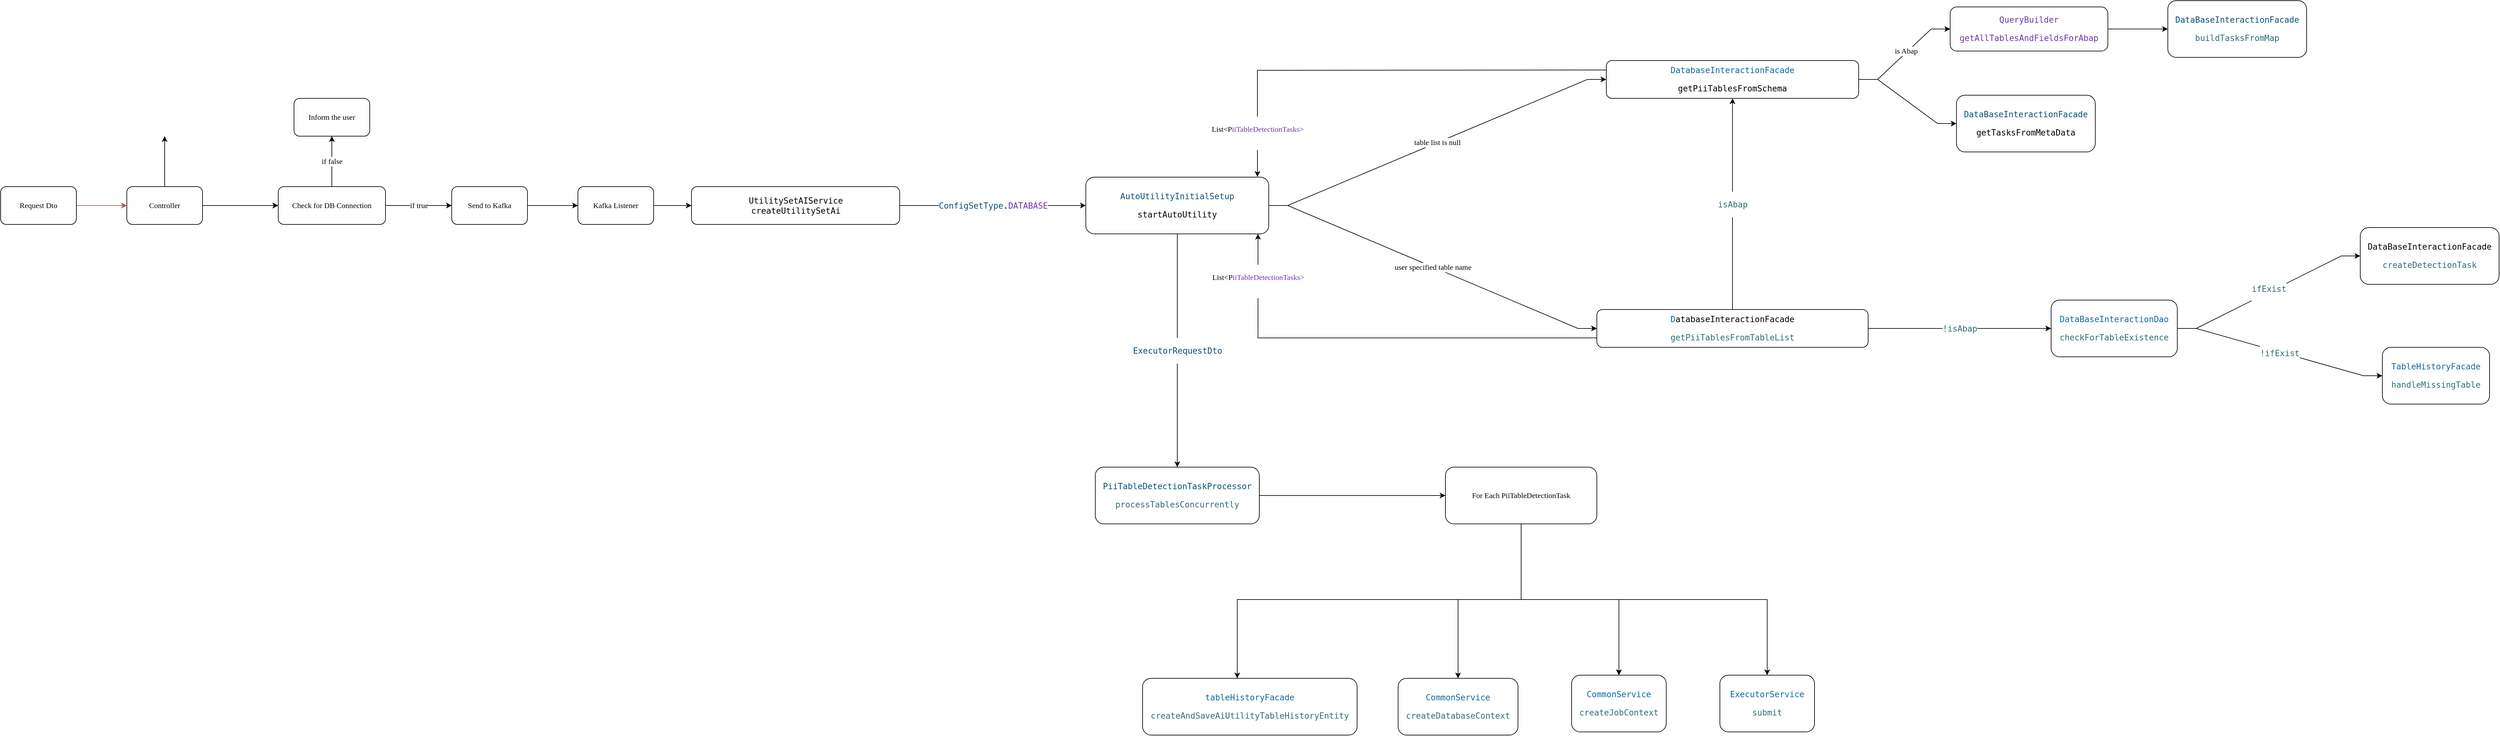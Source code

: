 <mxfile version="27.1.4">
  <diagram name="Page-1" id="GJhOprODO8Aw0IhJP1b8">
    <mxGraphModel dx="1426" dy="743" grid="1" gridSize="10" guides="1" tooltips="1" connect="1" arrows="1" fold="1" page="1" pageScale="1" pageWidth="6000" pageHeight="4500" math="0" shadow="0">
      <root>
        <mxCell id="0" />
        <mxCell id="1" parent="0" />
        <mxCell id="amK7Ajxims58cx469wdc-3" value="" style="edgeStyle=orthogonalEdgeStyle;rounded=1;orthogonalLoop=1;jettySize=auto;html=1;fillColor=#f8cecc;strokeColor=#b85450;curved=0;flowAnimation=0;shadow=0;fontColor=#000000;" parent="1" source="amK7Ajxims58cx469wdc-1" target="amK7Ajxims58cx469wdc-2" edge="1">
          <mxGeometry relative="1" as="geometry" />
        </mxCell>
        <mxCell id="amK7Ajxims58cx469wdc-1" value="Request Dto" style="rounded=1;whiteSpace=wrap;html=1;fontFamily=Lucida Console;fontColor=#000000;" parent="1" vertex="1">
          <mxGeometry x="10" y="695" width="120" height="60" as="geometry" />
        </mxCell>
        <mxCell id="amK7Ajxims58cx469wdc-6" value="" style="edgeStyle=orthogonalEdgeStyle;rounded=0;orthogonalLoop=1;jettySize=auto;html=1;fontColor=#000000;" parent="1" source="amK7Ajxims58cx469wdc-2" target="amK7Ajxims58cx469wdc-5" edge="1">
          <mxGeometry relative="1" as="geometry" />
        </mxCell>
        <mxCell id="amK7Ajxims58cx469wdc-7" value="" style="edgeStyle=orthogonalEdgeStyle;rounded=0;orthogonalLoop=1;jettySize=auto;html=1;fontColor=#000000;" parent="1" source="amK7Ajxims58cx469wdc-2" target="amK7Ajxims58cx469wdc-5" edge="1">
          <mxGeometry relative="1" as="geometry" />
        </mxCell>
        <mxCell id="amK7Ajxims58cx469wdc-9" value="" style="edgeStyle=orthogonalEdgeStyle;rounded=0;orthogonalLoop=1;jettySize=auto;html=1;fontColor=#000000;" parent="1" source="amK7Ajxims58cx469wdc-2" edge="1">
          <mxGeometry relative="1" as="geometry">
            <mxPoint x="270" y="615" as="targetPoint" />
          </mxGeometry>
        </mxCell>
        <mxCell id="amK7Ajxims58cx469wdc-2" value="Controller" style="whiteSpace=wrap;html=1;fontFamily=Lucida Console;rounded=1;fontColor=#000000;" parent="1" vertex="1">
          <mxGeometry x="210" y="695" width="120" height="60" as="geometry" />
        </mxCell>
        <mxCell id="amK7Ajxims58cx469wdc-11" value="&lt;font style=&quot;font-size: 12px;&quot; face=&quot;Lucida Console&quot;&gt;if true&lt;/font&gt;" style="edgeStyle=orthogonalEdgeStyle;rounded=0;orthogonalLoop=1;jettySize=auto;html=1;fontColor=#000000;" parent="1" source="amK7Ajxims58cx469wdc-5" target="amK7Ajxims58cx469wdc-10" edge="1">
          <mxGeometry relative="1" as="geometry" />
        </mxCell>
        <mxCell id="amK7Ajxims58cx469wdc-13" value="&lt;font face=&quot;Lucida Console&quot; style=&quot;font-size: 12px;&quot;&gt;if false&lt;/font&gt;" style="edgeStyle=orthogonalEdgeStyle;rounded=0;orthogonalLoop=1;jettySize=auto;html=1;fontColor=#000000;" parent="1" source="amK7Ajxims58cx469wdc-5" target="amK7Ajxims58cx469wdc-12" edge="1">
          <mxGeometry relative="1" as="geometry" />
        </mxCell>
        <mxCell id="amK7Ajxims58cx469wdc-5" value="Check for DB Connection" style="whiteSpace=wrap;html=1;fontFamily=Lucida Console;rounded=1;fontColor=#000000;" parent="1" vertex="1">
          <mxGeometry x="450" y="695" width="170" height="60" as="geometry" />
        </mxCell>
        <mxCell id="amK7Ajxims58cx469wdc-15" value="" style="edgeStyle=orthogonalEdgeStyle;rounded=0;orthogonalLoop=1;jettySize=auto;html=1;fontColor=#000000;" parent="1" source="amK7Ajxims58cx469wdc-10" target="amK7Ajxims58cx469wdc-14" edge="1">
          <mxGeometry relative="1" as="geometry" />
        </mxCell>
        <mxCell id="amK7Ajxims58cx469wdc-10" value="Send to Kafka" style="whiteSpace=wrap;html=1;fontFamily=Lucida Console;rounded=1;fontColor=#000000;" parent="1" vertex="1">
          <mxGeometry x="725" y="695" width="120" height="60" as="geometry" />
        </mxCell>
        <mxCell id="amK7Ajxims58cx469wdc-12" value="Inform the user" style="whiteSpace=wrap;html=1;fontFamily=Lucida Console;rounded=1;fontColor=#000000;" parent="1" vertex="1">
          <mxGeometry x="475" y="555" width="120" height="60" as="geometry" />
        </mxCell>
        <mxCell id="amK7Ajxims58cx469wdc-17" value="" style="edgeStyle=orthogonalEdgeStyle;rounded=0;orthogonalLoop=1;jettySize=auto;html=1;fontColor=#000000;" parent="1" source="amK7Ajxims58cx469wdc-14" target="amK7Ajxims58cx469wdc-16" edge="1">
          <mxGeometry relative="1" as="geometry" />
        </mxCell>
        <mxCell id="amK7Ajxims58cx469wdc-14" value="Kafka Listener" style="whiteSpace=wrap;html=1;fontFamily=Lucida Console;rounded=1;fontColor=#000000;" parent="1" vertex="1">
          <mxGeometry x="925" y="695" width="120" height="60" as="geometry" />
        </mxCell>
        <mxCell id="amK7Ajxims58cx469wdc-19" value="&lt;div style=&quot;background-color: rgb(255, 255, 255); color: rgb(0, 0, 0);&quot;&gt;&lt;pre style=&quot;font-family:&#39;Monaco&#39;,monospace;font-size:9.8pt;&quot;&gt;&lt;span style=&quot;color: rgb(11, 79, 121);&quot;&gt;ConfigSetType&lt;/span&gt;.&lt;span style=&quot;color: rgb(108, 54, 169);&quot;&gt;DATABASE&lt;/span&gt;&lt;/pre&gt;&lt;/div&gt;" style="edgeStyle=orthogonalEdgeStyle;rounded=0;orthogonalLoop=1;jettySize=auto;html=1;" parent="1" source="amK7Ajxims58cx469wdc-16" target="amK7Ajxims58cx469wdc-18" edge="1">
          <mxGeometry relative="1" as="geometry" />
        </mxCell>
        <mxCell id="amK7Ajxims58cx469wdc-16" value="&lt;div style=&quot;background-color: rgb(255, 255, 255);&quot;&gt;&lt;pre style=&quot;font-family:&#39;Monaco&#39;,monospace;font-size:9.8pt;&quot;&gt;&lt;span style=&quot;&quot;&gt;UtilitySetAIService&lt;br/&gt;&lt;/span&gt;createUtilitySetAi&lt;/pre&gt;&lt;/div&gt;" style="fontFamily=Lucida Console;rounded=1;html=1;spacing=4;fontColor=#000000;" parent="1" vertex="1">
          <mxGeometry x="1105" y="695" width="330" height="60" as="geometry" />
        </mxCell>
        <mxCell id="amK7Ajxims58cx469wdc-21" value="table list is null" style="edgeStyle=entityRelationEdgeStyle;rounded=0;orthogonalLoop=1;jettySize=auto;html=1;fontFamily=Lucida Console;fontSize=12;" parent="1" source="amK7Ajxims58cx469wdc-18" target="amK7Ajxims58cx469wdc-20" edge="1">
          <mxGeometry relative="1" as="geometry" />
        </mxCell>
        <mxCell id="amK7Ajxims58cx469wdc-25" value="user specified table name" style="edgeStyle=entityRelationEdgeStyle;rounded=0;orthogonalLoop=1;jettySize=auto;html=1;fontFamily=Lucida Console;fontSize=12;" parent="1" source="amK7Ajxims58cx469wdc-18" target="amK7Ajxims58cx469wdc-24" edge="1">
          <mxGeometry relative="1" as="geometry" />
        </mxCell>
        <mxCell id="amK7Ajxims58cx469wdc-51" value="&lt;div style=&quot;background-color:#ffffff;color:#000000&quot;&gt;&lt;pre style=&quot;font-family:&#39;Monaco&#39;,monospace;font-size:9.8pt;&quot;&gt;&lt;span style=&quot;color:#0b4f79;&quot;&gt;ExecutorRequestDto&lt;/span&gt;&lt;/pre&gt;&lt;/div&gt;" style="edgeStyle=orthogonalEdgeStyle;rounded=0;orthogonalLoop=1;jettySize=auto;html=1;" parent="1" source="amK7Ajxims58cx469wdc-18" target="amK7Ajxims58cx469wdc-50" edge="1">
          <mxGeometry relative="1" as="geometry" />
        </mxCell>
        <mxCell id="amK7Ajxims58cx469wdc-18" value="&lt;div style=&quot;background-color: rgb(255, 255, 255);&quot;&gt;&lt;pre style=&quot;font-family:&#39;Monaco&#39;,monospace;font-size:9.8pt;&quot;&gt;&lt;span style=&quot;color: rgb(11, 79, 121);&quot;&gt;AutoUtilityInitialSetup&lt;/span&gt;&lt;/pre&gt;&lt;pre style=&quot;font-family:&#39;Monaco&#39;,monospace;font-size:9.8pt;&quot;&gt;startAutoUtility&lt;/pre&gt;&lt;/div&gt;" style="whiteSpace=wrap;html=1;fontFamily=Lucida Console;fontColor=#000000;rounded=1;spacing=4;" parent="1" vertex="1">
          <mxGeometry x="1730" y="680" width="290" height="90" as="geometry" />
        </mxCell>
        <mxCell id="amK7Ajxims58cx469wdc-27" value="" style="edgeStyle=entityRelationEdgeStyle;rounded=0;orthogonalLoop=1;jettySize=auto;html=1;" parent="1" source="amK7Ajxims58cx469wdc-20" target="amK7Ajxims58cx469wdc-26" edge="1">
          <mxGeometry relative="1" as="geometry" />
        </mxCell>
        <mxCell id="amK7Ajxims58cx469wdc-28" value="is Abap" style="edgeLabel;html=1;align=center;verticalAlign=middle;resizable=0;points=[];fontSize=12;fontFamily=Lucida Console;" parent="amK7Ajxims58cx469wdc-27" vertex="1" connectable="0">
          <mxGeometry x="-0.529" y="-2" relative="1" as="geometry">
            <mxPoint x="35" y="-39" as="offset" />
          </mxGeometry>
        </mxCell>
        <mxCell id="amK7Ajxims58cx469wdc-31" value="" style="edgeStyle=entityRelationEdgeStyle;rounded=0;orthogonalLoop=1;jettySize=auto;html=1;" parent="1" source="amK7Ajxims58cx469wdc-20" target="amK7Ajxims58cx469wdc-30" edge="1">
          <mxGeometry relative="1" as="geometry" />
        </mxCell>
        <mxCell id="amK7Ajxims58cx469wdc-20" value="&lt;div style=&quot;background-color: rgb(255, 255, 255);&quot;&gt;&lt;pre style=&quot;font-family:&#39;Monaco&#39;,monospace;font-size:9.8pt;&quot;&gt;&lt;span style=&quot;color: rgb(15, 104, 160);&quot;&gt;DatabaseInteractionFacade&lt;/span&gt;&lt;/pre&gt;&lt;pre style=&quot;font-family:&#39;Monaco&#39;,monospace;font-size:9.8pt;&quot;&gt;getPiiTablesFromSchema&lt;/pre&gt;&lt;/div&gt;" style="whiteSpace=wrap;html=1;fontFamily=Lucida Console;fontColor=#000000;rounded=1;spacing=4;align=center;horizontal=1;verticalAlign=middle;" parent="1" vertex="1">
          <mxGeometry x="2555" y="495" width="400" height="60" as="geometry" />
        </mxCell>
        <mxCell id="amK7Ajxims58cx469wdc-36" value="&lt;div style=&quot;background-color: rgb(255, 255, 255); color: rgb(0, 0, 0);&quot;&gt;&lt;pre style=&quot;font-family:&#39;Monaco&#39;,monospace;font-size:9.8pt;&quot;&gt;&lt;span style=&quot;color: rgb(50, 109, 116);&quot;&gt;isAbap&lt;/span&gt;&lt;/pre&gt;&lt;/div&gt;" style="edgeStyle=orthogonalEdgeStyle;rounded=0;orthogonalLoop=1;jettySize=auto;html=1;" parent="1" source="amK7Ajxims58cx469wdc-24" target="amK7Ajxims58cx469wdc-20" edge="1">
          <mxGeometry relative="1" as="geometry" />
        </mxCell>
        <mxCell id="amK7Ajxims58cx469wdc-38" value="&lt;br&gt;&lt;pre style=&quot;forced-color-adjust: none; color: rgb(0, 0, 0); font-style: normal; font-variant-ligatures: normal; font-variant-caps: normal; font-weight: 400; letter-spacing: normal; orphans: 2; text-align: center; text-indent: 0px; text-transform: none; widows: 2; word-spacing: 0px; -webkit-text-stroke-width: 0px; text-decoration-thickness: initial; text-decoration-style: initial; text-decoration-color: initial; font-family: Monaco, monospace; font-size: 9.8pt;&quot;&gt;&lt;span style=&quot;forced-color-adjust: none; color: rgb(50, 109, 116);&quot;&gt;!isAbap&lt;/span&gt;&lt;/pre&gt;&lt;div&gt;&lt;br/&gt;&lt;/div&gt;" style="edgeStyle=orthogonalEdgeStyle;rounded=0;orthogonalLoop=1;jettySize=auto;html=1;" parent="1" source="amK7Ajxims58cx469wdc-24" target="amK7Ajxims58cx469wdc-37" edge="1">
          <mxGeometry relative="1" as="geometry" />
        </mxCell>
        <mxCell id="amK7Ajxims58cx469wdc-24" value="&lt;div style=&quot;background-color: rgb(255, 255, 255);&quot;&gt;&lt;pre style=&quot;font-family:&#39;Monaco&#39;,monospace;font-size:9.8pt;&quot;&gt;&lt;span style=&quot;color: rgb(15, 104, 160);&quot;&gt;D&lt;/span&gt;atabaseInteractionFacade&lt;/pre&gt;&lt;pre style=&quot;font-family:&#39;Monaco&#39;,monospace;font-size:9.8pt;&quot;&gt;&lt;span style=&quot;color: rgb(50, 109, 116);&quot;&gt;getPiiTablesFromTableList&lt;/span&gt;&lt;/pre&gt;&lt;/div&gt;" style="whiteSpace=wrap;html=1;fontFamily=Lucida Console;fontColor=#000000;rounded=1;spacing=4;" parent="1" vertex="1">
          <mxGeometry x="2540" y="890" width="430" height="60" as="geometry" />
        </mxCell>
        <mxCell id="amK7Ajxims58cx469wdc-33" value="" style="edgeStyle=orthogonalEdgeStyle;rounded=0;orthogonalLoop=1;jettySize=auto;html=1;" parent="1" source="amK7Ajxims58cx469wdc-26" target="amK7Ajxims58cx469wdc-32" edge="1">
          <mxGeometry relative="1" as="geometry" />
        </mxCell>
        <mxCell id="amK7Ajxims58cx469wdc-26" value="&lt;div style=&quot;background-color: rgb(255, 255, 255);&quot;&gt;&lt;pre style=&quot;font-family:&#39;Monaco&#39;,monospace;font-size:9.8pt;&quot;&gt;&lt;span style=&quot;color: rgb(108, 54, 169);&quot;&gt;QueryBuilder&lt;/span&gt;&lt;/pre&gt;&lt;pre style=&quot;font-family:&#39;Monaco&#39;,monospace;font-size:9.8pt;&quot;&gt;&lt;span style=&quot;color: rgb(108, 54, 169);&quot;&gt;getAllTablesAndFieldsForAbap&lt;/span&gt;&lt;/pre&gt;&lt;/div&gt;" style="whiteSpace=wrap;html=1;fontFamily=Lucida Console;fontColor=#000000;rounded=1;spacing=4;" parent="1" vertex="1">
          <mxGeometry x="3100" y="410" width="250" height="70" as="geometry" />
        </mxCell>
        <mxCell id="amK7Ajxims58cx469wdc-30" value="&lt;div style=&quot;background-color: rgb(255, 255, 255);&quot;&gt;&lt;pre style=&quot;font-family:&#39;Monaco&#39;,monospace;font-size:9.8pt;&quot;&gt;&lt;span style=&quot;color: rgb(15, 104, 160);&quot;&gt;&lt;div style=&quot;color: rgb(0, 0, 0);&quot;&gt;&lt;pre style=&quot;font-family:&#39;Monaco&#39;,monospace;font-size:9.8pt;&quot;&gt;&lt;span style=&quot;color: rgb(11, 79, 121);&quot;&gt;DataBaseInteractionFacade&lt;/span&gt;&lt;/pre&gt;&lt;pre style=&quot;font-family:&#39;Monaco&#39;,monospace;font-size:9.8pt;&quot;&gt;getTasksFromMetaData&lt;/pre&gt;&lt;/div&gt;&lt;/span&gt;&lt;/pre&gt;&lt;/div&gt;" style="whiteSpace=wrap;html=1;fontFamily=Lucida Console;fontColor=#000000;rounded=1;spacing=4;horizontal=1;" parent="1" vertex="1">
          <mxGeometry x="3110" y="550" width="220" height="90" as="geometry" />
        </mxCell>
        <mxCell id="amK7Ajxims58cx469wdc-32" value="&lt;div style=&quot;background-color: rgb(255, 255, 255); color: rgb(0, 0, 0);&quot;&gt;&lt;pre style=&quot;font-family:&#39;Monaco&#39;,monospace;font-size:9.8pt;&quot;&gt;&lt;span style=&quot;color: rgb(50, 109, 116);&quot;&gt;&lt;pre style=&quot;color: rgb(0, 0, 0); font-size: 9.8pt; font-family: Monaco, monospace;&quot;&gt;&lt;span style=&quot;color: rgb(11, 79, 121);&quot;&gt;DataBaseInteractionFacade&lt;/span&gt;&lt;/pre&gt;&lt;/span&gt;&lt;/pre&gt;&lt;pre style=&quot;font-family:&#39;Monaco&#39;,monospace;font-size:9.8pt;&quot;&gt;&lt;span style=&quot;color: rgb(50, 109, 116);&quot;&gt;buildTasksFromMap&lt;/span&gt;&lt;/pre&gt;&lt;/div&gt;" style="whiteSpace=wrap;html=1;fontFamily=Lucida Console;fontColor=#000000;rounded=1;spacing=4;" parent="1" vertex="1">
          <mxGeometry x="3445" y="400" width="220" height="90" as="geometry" />
        </mxCell>
        <mxCell id="amK7Ajxims58cx469wdc-42" value="&lt;br&gt;&lt;pre style=&quot;forced-color-adjust: none; color: rgb(0, 0, 0); font-style: normal; font-variant-ligatures: normal; font-variant-caps: normal; font-weight: 400; letter-spacing: normal; orphans: 2; text-align: center; text-indent: 0px; text-transform: none; widows: 2; word-spacing: 0px; -webkit-text-stroke-width: 0px; text-decoration-thickness: initial; text-decoration-style: initial; text-decoration-color: initial; font-family: Monaco, monospace; font-size: 9.8pt;&quot;&gt;&lt;span style=&quot;forced-color-adjust: none; color: rgb(50, 109, 116);&quot;&gt;&lt;br class=&quot;Apple-interchange-newline&quot;&gt;ifExist&lt;/span&gt;&lt;/pre&gt;&lt;div style=&quot;forced-color-adjust: none;&quot;&gt;&lt;br style=&quot;forced-color-adjust: none; color: rgb(0, 0, 0); font-family: Helvetica; font-size: 11px; font-style: normal; font-variant-ligatures: normal; font-variant-caps: normal; font-weight: 400; letter-spacing: normal; orphans: 2; text-align: center; text-indent: 0px; text-transform: none; widows: 2; word-spacing: 0px; -webkit-text-stroke-width: 0px; white-space: nowrap; background-color: rgb(255, 255, 255); text-decoration-thickness: initial; text-decoration-style: initial; text-decoration-color: initial;&quot;&gt;&lt;br&gt;&lt;br&gt;&lt;/div&gt;" style="edgeStyle=entityRelationEdgeStyle;rounded=0;orthogonalLoop=1;jettySize=auto;html=1;" parent="1" source="amK7Ajxims58cx469wdc-37" target="amK7Ajxims58cx469wdc-41" edge="1">
          <mxGeometry relative="1" as="geometry" />
        </mxCell>
        <mxCell id="amK7Ajxims58cx469wdc-44" value="&lt;br&gt;&lt;pre style=&quot;forced-color-adjust: none; color: rgb(0, 0, 0); font-style: normal; font-variant-ligatures: normal; font-variant-caps: normal; font-weight: 400; letter-spacing: normal; orphans: 2; text-align: center; text-indent: 0px; text-transform: none; widows: 2; word-spacing: 0px; -webkit-text-stroke-width: 0px; text-decoration-thickness: initial; text-decoration-style: initial; text-decoration-color: initial; font-family: Monaco, monospace; font-size: 9.8pt;&quot;&gt;&lt;span style=&quot;forced-color-adjust: none; color: rgb(50, 109, 116);&quot;&gt;&lt;br class=&quot;Apple-interchange-newline&quot;&gt;&lt;br style=&quot;forced-color-adjust: none;&quot; class=&quot;Apple-interchange-newline&quot;&gt;!ifExist&lt;/span&gt;&lt;/pre&gt;&lt;div style=&quot;forced-color-adjust: none; color: rgb(0, 0, 0); font-family: Helvetica; font-size: 11px; font-style: normal; font-variant-ligatures: normal; font-variant-caps: normal; font-weight: 400; letter-spacing: normal; orphans: 2; text-align: center; text-indent: 0px; text-transform: none; widows: 2; word-spacing: 0px; -webkit-text-stroke-width: 0px; white-space: nowrap; text-decoration-thickness: initial; text-decoration-style: initial; text-decoration-color: initial;&quot;&gt;&lt;br style=&quot;forced-color-adjust: none; color: rgb(0, 0, 0); font-family: Helvetica; font-size: 11px; font-style: normal; font-variant-ligatures: normal; font-variant-caps: normal; font-weight: 400; letter-spacing: normal; orphans: 2; text-align: center; text-indent: 0px; text-transform: none; widows: 2; word-spacing: 0px; -webkit-text-stroke-width: 0px; white-space: nowrap; background-color: rgb(255, 255, 255); text-decoration-thickness: initial; text-decoration-style: initial; text-decoration-color: initial;&quot;&gt;&lt;br style=&quot;forced-color-adjust: none;&quot;&gt;&lt;/div&gt;&lt;div&gt;&lt;br/&gt;&lt;/div&gt;" style="edgeStyle=entityRelationEdgeStyle;rounded=0;orthogonalLoop=1;jettySize=auto;html=1;" parent="1" source="amK7Ajxims58cx469wdc-37" target="amK7Ajxims58cx469wdc-43" edge="1">
          <mxGeometry relative="1" as="geometry" />
        </mxCell>
        <mxCell id="amK7Ajxims58cx469wdc-37" value="&lt;div style=&quot;background-color: rgb(255, 255, 255);&quot;&gt;&lt;pre style=&quot;font-family:&#39;Monaco&#39;,monospace;font-size:9.8pt;&quot;&gt;&lt;span style=&quot;color: rgb(15, 104, 160);&quot;&gt;DataBaseInteractionDao&lt;/span&gt;&lt;/pre&gt;&lt;pre style=&quot;font-family:&#39;Monaco&#39;,monospace;font-size:9.8pt;&quot;&gt;&lt;span style=&quot;color: rgb(50, 109, 116);&quot;&gt;checkForTableExistence&lt;/span&gt;&lt;/pre&gt;&lt;/div&gt;" style="whiteSpace=wrap;html=1;fontFamily=Lucida Console;fontColor=#000000;rounded=1;spacing=4;" parent="1" vertex="1">
          <mxGeometry x="3260" y="875" width="200" height="90" as="geometry" />
        </mxCell>
        <mxCell id="amK7Ajxims58cx469wdc-41" value="&lt;div style=&quot;background-color: rgb(255, 255, 255);&quot;&gt;&lt;pre style=&quot;font-family:&#39;Monaco&#39;,monospace;font-size:9.8pt;&quot;&gt;DataBaseInteractionFacade&lt;/pre&gt;&lt;pre style=&quot;font-family:&#39;Monaco&#39;,monospace;font-size:9.8pt;&quot;&gt;&lt;span style=&quot;color:#326d74;&quot;&gt;createDetectionTask&lt;/span&gt;&lt;/pre&gt;&lt;/div&gt;" style="whiteSpace=wrap;html=1;fontFamily=Lucida Console;fontColor=#000000;rounded=1;spacing=4;" parent="1" vertex="1">
          <mxGeometry x="3750" y="760" width="220" height="90" as="geometry" />
        </mxCell>
        <mxCell id="amK7Ajxims58cx469wdc-43" value="&lt;div style=&quot;background-color: rgb(255, 255, 255);&quot;&gt;&lt;pre style=&quot;font-family:&#39;Monaco&#39;,monospace;font-size:9.8pt;&quot;&gt;&lt;div&gt;&lt;pre style=&quot;font-family:&#39;Monaco&#39;,monospace;font-size:9.8pt;&quot;&gt;&lt;span style=&quot;color:#0f68a0;&quot;&gt;TableHistoryFacade&lt;/span&gt;&lt;/pre&gt;&lt;/div&gt;&lt;/pre&gt;&lt;pre style=&quot;font-family:&#39;Monaco&#39;,monospace;font-size:9.8pt;&quot;&gt;&lt;span style=&quot;color:#326d74;&quot;&gt;handleMissingTable&lt;/span&gt;&lt;/pre&gt;&lt;/div&gt;" style="whiteSpace=wrap;html=1;fontFamily=Lucida Console;fontColor=#000000;rounded=1;spacing=4;" parent="1" vertex="1">
          <mxGeometry x="3785" y="950" width="170" height="90" as="geometry" />
        </mxCell>
        <mxCell id="amK7Ajxims58cx469wdc-47" value="&#xa;&lt;span style=&quot;color: rgb(0, 0, 0); font-family: &amp;quot;Lucida Console&amp;quot;; font-size: 12px; font-style: normal; font-variant-ligatures: normal; font-variant-caps: normal; font-weight: 400; letter-spacing: normal; orphans: 2; text-align: center; text-indent: 0px; text-transform: none; widows: 2; word-spacing: 0px; -webkit-text-stroke-width: 0px; white-space: nowrap; background-color: rgb(255, 255, 255); text-decoration-thickness: initial; text-decoration-style: initial; text-decoration-color: initial; display: inline !important; float: none;&quot;&gt;List&amp;lt;P&lt;/span&gt;&lt;span style=&quot;forced-color-adjust: none; font-family: &amp;quot;Lucida Console&amp;quot;; font-size: 12px; font-style: normal; font-variant-ligatures: normal; font-variant-caps: normal; font-weight: 400; letter-spacing: normal; orphans: 2; text-align: center; text-indent: 0px; text-transform: none; widows: 2; word-spacing: 0px; -webkit-text-stroke-width: 0px; white-space: nowrap; text-decoration-thickness: initial; text-decoration-style: initial; text-decoration-color: initial; color: light-dark(rgb(108, 54, 169), rgb(204, 157, 255)); background-color: rgb(255, 255, 255);&quot; data-mx-given-colors=&quot;{&amp;quot;color&amp;quot;:&amp;quot;rgb(108, 54, 169)&amp;quot;}&quot;&gt;iiTableDetectionTasks&amp;gt;&lt;/span&gt;&#xa;&#xa;" style="endArrow=classic;html=1;rounded=0;edgeStyle=orthogonalEdgeStyle;exitX=0.007;exitY=0.058;exitDx=0;exitDy=0;exitPerimeter=0;entryX=0.938;entryY=-0.006;entryDx=0;entryDy=0;entryPerimeter=0;" parent="1" target="amK7Ajxims58cx469wdc-18" edge="1">
          <mxGeometry x="0.808" width="50" height="50" relative="1" as="geometry">
            <mxPoint x="2555" y="510" as="sourcePoint" />
            <mxPoint x="2007.2" y="591.52" as="targetPoint" />
            <mxPoint as="offset" />
          </mxGeometry>
        </mxCell>
        <mxCell id="amK7Ajxims58cx469wdc-48" value="&#xa;&lt;span style=&quot;forced-color-adjust: none; color: light-dark(rgb(0, 0, 0), rgb(237, 237, 237)); font-style: normal; font-variant-ligatures: normal; font-variant-caps: normal; font-weight: 400; letter-spacing: normal; orphans: 2; text-align: center; text-indent: 0px; text-transform: none; widows: 2; word-spacing: 0px; -webkit-text-stroke-width: 0px; white-space: nowrap; background-color: light-dark(rgb(255, 255, 255), rgb(18, 18, 18)); text-decoration-thickness: initial; text-decoration-style: initial; text-decoration-color: initial; font-family: &amp;quot;Lucida Console&amp;quot;; font-size: 12px; float: none; display: inline !important;&quot; data-mx-given-colors=&quot;{&amp;quot;color&amp;quot;:&amp;quot;rgb(0, 0, 0)&amp;quot;,&amp;quot;background-color&amp;quot;:&amp;quot;rgb(255, 255, 255)&amp;quot;}&quot;&gt;List&amp;lt;P&lt;/span&gt;&lt;span style=&quot;forced-color-adjust: none; font-style: normal; font-variant-ligatures: normal; font-variant-caps: normal; font-weight: 400; letter-spacing: normal; orphans: 2; text-align: center; text-indent: 0px; text-transform: none; widows: 2; word-spacing: 0px; -webkit-text-stroke-width: 0px; white-space: nowrap; background-color: light-dark(rgb(255, 255, 255), rgb(18, 18, 18)); text-decoration-thickness: initial; text-decoration-style: initial; text-decoration-color: initial; font-family: &amp;quot;Lucida Console&amp;quot;; font-size: 12px; color: light-dark(rgb(108, 54, 169), rgb(204, 157, 255));&quot; data-mx-given-colors=&quot;{&amp;quot;background-color&amp;quot;:&amp;quot;rgb(255, 255, 255)&amp;quot;}&quot;&gt;iiTableDetectionTasks&amp;gt;&lt;/span&gt;&lt;br style=&quot;forced-color-adjust: none; color: rgb(0, 0, 0); font-family: Helvetica; font-size: 11px; font-style: normal; font-variant-ligatures: normal; font-variant-caps: normal; font-weight: 400; letter-spacing: normal; orphans: 2; text-align: center; text-indent: 0px; text-transform: none; widows: 2; word-spacing: 0px; -webkit-text-stroke-width: 0px; white-space: nowrap; text-decoration-thickness: initial; text-decoration-style: initial; text-decoration-color: initial;&quot;&gt;&#xa;&#xa;" style="endArrow=classic;html=1;rounded=0;edgeStyle=orthogonalEdgeStyle;entryX=0.941;entryY=1;entryDx=0;entryDy=0;entryPerimeter=0;exitX=0;exitY=0.75;exitDx=0;exitDy=0;" parent="1" source="amK7Ajxims58cx469wdc-24" target="amK7Ajxims58cx469wdc-18" edge="1">
          <mxGeometry x="0.786" width="50" height="50" relative="1" as="geometry">
            <mxPoint x="2190" y="880" as="sourcePoint" />
            <mxPoint x="2240" y="830" as="targetPoint" />
            <mxPoint as="offset" />
          </mxGeometry>
        </mxCell>
        <mxCell id="1HooZBelikX92kUnRuxz-2" value="" style="edgeStyle=orthogonalEdgeStyle;rounded=0;orthogonalLoop=1;jettySize=auto;html=1;" edge="1" parent="1" source="amK7Ajxims58cx469wdc-50" target="1HooZBelikX92kUnRuxz-1">
          <mxGeometry relative="1" as="geometry" />
        </mxCell>
        <mxCell id="amK7Ajxims58cx469wdc-50" value="&lt;div style=&quot;background-color: rgb(255, 255, 255);&quot;&gt;&lt;pre style=&quot;font-family:&#39;Monaco&#39;,monospace;font-size:9.8pt;&quot;&gt;&lt;div&gt;&lt;pre style=&quot;font-family:&#39;Monaco&#39;,monospace;font-size:9.8pt;&quot;&gt;&lt;span style=&quot;color:#0b4f79;&quot;&gt;PiiTableDetectionTaskProcessor&lt;/span&gt;&lt;/pre&gt;&lt;/div&gt;&lt;/pre&gt;&lt;pre style=&quot;font-family:&#39;Monaco&#39;,monospace;font-size:9.8pt;&quot;&gt;&lt;span style=&quot;color: rgb(50, 109, 116);&quot;&gt;processTablesConcurrently&lt;/span&gt;&lt;/pre&gt;&lt;/div&gt;" style="whiteSpace=wrap;html=1;fontFamily=Lucida Console;fontColor=#000000;rounded=1;spacing=4;" parent="1" vertex="1">
          <mxGeometry x="1745" y="1140" width="260" height="90" as="geometry" />
        </mxCell>
        <mxCell id="1HooZBelikX92kUnRuxz-4" value="" style="edgeStyle=orthogonalEdgeStyle;rounded=0;orthogonalLoop=1;jettySize=auto;html=1;exitX=0.5;exitY=1;exitDx=0;exitDy=0;" edge="1" parent="1" source="1HooZBelikX92kUnRuxz-1" target="1HooZBelikX92kUnRuxz-3">
          <mxGeometry relative="1" as="geometry" />
        </mxCell>
        <mxCell id="1HooZBelikX92kUnRuxz-6" value="" style="edgeStyle=orthogonalEdgeStyle;rounded=0;orthogonalLoop=1;jettySize=auto;html=1;" edge="1" parent="1" source="1HooZBelikX92kUnRuxz-1" target="1HooZBelikX92kUnRuxz-5">
          <mxGeometry relative="1" as="geometry" />
        </mxCell>
        <mxCell id="1HooZBelikX92kUnRuxz-7" value="" style="edgeStyle=orthogonalEdgeStyle;rounded=0;orthogonalLoop=1;jettySize=auto;html=1;" edge="1" parent="1" source="1HooZBelikX92kUnRuxz-1" target="1HooZBelikX92kUnRuxz-5">
          <mxGeometry relative="1" as="geometry" />
        </mxCell>
        <mxCell id="1HooZBelikX92kUnRuxz-9" value="" style="edgeStyle=orthogonalEdgeStyle;rounded=0;orthogonalLoop=1;jettySize=auto;html=1;" edge="1" parent="1" source="1HooZBelikX92kUnRuxz-1" target="1HooZBelikX92kUnRuxz-8">
          <mxGeometry relative="1" as="geometry">
            <Array as="points">
              <mxPoint x="2420" y="1350" />
              <mxPoint x="2320" y="1350" />
            </Array>
          </mxGeometry>
        </mxCell>
        <mxCell id="1HooZBelikX92kUnRuxz-11" value="" style="edgeStyle=orthogonalEdgeStyle;rounded=0;orthogonalLoop=1;jettySize=auto;html=1;" edge="1" parent="1" source="1HooZBelikX92kUnRuxz-1" target="1HooZBelikX92kUnRuxz-10">
          <mxGeometry relative="1" as="geometry">
            <Array as="points">
              <mxPoint x="2420" y="1350" />
              <mxPoint x="1970" y="1350" />
            </Array>
          </mxGeometry>
        </mxCell>
        <mxCell id="1HooZBelikX92kUnRuxz-1" value="For Each PiiTableDetectionTask" style="whiteSpace=wrap;html=1;fontFamily=Lucida Console;fontColor=#000000;rounded=1;spacing=4;" vertex="1" parent="1">
          <mxGeometry x="2300" y="1140" width="240" height="90" as="geometry" />
        </mxCell>
        <mxCell id="1HooZBelikX92kUnRuxz-3" value="&lt;div style=&quot;background-color: rgb(255, 255, 255);&quot;&gt;&lt;pre style=&quot;font-family:&#39;Monaco&#39;,monospace;font-size:9.8pt;&quot;&gt;&lt;span style=&quot;color:#0f68a0;&quot;&gt;ExecutorService&lt;br/&gt;&lt;/span&gt;&lt;div&gt;&lt;pre style=&quot;font-family:&#39;Monaco&#39;,monospace;font-size:9.8pt;&quot;&gt;&lt;span style=&quot;color:#326d74;&quot;&gt;submit&lt;/span&gt;&lt;/pre&gt;&lt;/div&gt;&lt;span style=&quot;color:#0f68a0;&quot;&gt;&lt;/span&gt;&lt;/pre&gt;&lt;/div&gt;" style="whiteSpace=wrap;html=1;fontFamily=Lucida Console;fontColor=#000000;rounded=1;spacing=4;" vertex="1" parent="1">
          <mxGeometry x="2735" y="1470" width="150" height="90" as="geometry" />
        </mxCell>
        <mxCell id="1HooZBelikX92kUnRuxz-5" value="&lt;div style=&quot;background-color: rgb(255, 255, 255);&quot;&gt;&lt;pre style=&quot;font-family:&#39;Monaco&#39;,monospace;font-size:9.8pt;&quot;&gt;&lt;span style=&quot;color:#0f68a0;&quot;&gt;CommonService&lt;/span&gt;&lt;/pre&gt;&lt;pre style=&quot;font-family:&#39;Monaco&#39;,monospace;font-size:9.8pt;&quot;&gt;&lt;span style=&quot;color:#326d74;&quot;&gt;createJobContext&lt;/span&gt;&lt;/pre&gt;&lt;/div&gt;" style="whiteSpace=wrap;html=1;fontFamily=Lucida Console;fontColor=#000000;rounded=1;spacing=4;" vertex="1" parent="1">
          <mxGeometry x="2500" y="1470" width="150" height="90" as="geometry" />
        </mxCell>
        <mxCell id="1HooZBelikX92kUnRuxz-8" value="&lt;div style=&quot;background-color: rgb(255, 255, 255);&quot;&gt;&lt;pre style=&quot;font-family:&#39;Monaco&#39;,monospace;font-size:9.8pt;&quot;&gt;&lt;span style=&quot;color:#0f68a0;&quot;&gt;CommonService&lt;/span&gt;&lt;/pre&gt;&lt;pre style=&quot;font-family:&#39;Monaco&#39;,monospace;font-size:9.8pt;&quot;&gt;&lt;span style=&quot;color:#326d74;&quot;&gt;createDatabaseContext&lt;/span&gt;&lt;/pre&gt;&lt;/div&gt;" style="whiteSpace=wrap;html=1;fontFamily=Lucida Console;fontColor=#000000;rounded=1;spacing=4;" vertex="1" parent="1">
          <mxGeometry x="2225" y="1475" width="190" height="90" as="geometry" />
        </mxCell>
        <mxCell id="1HooZBelikX92kUnRuxz-10" value="&lt;div style=&quot;background-color: rgb(255, 255, 255);&quot;&gt;&lt;pre style=&quot;font-family:&#39;Monaco&#39;,monospace;font-size:9.8pt;&quot;&gt;&lt;span style=&quot;color:#0f68a0;&quot;&gt;tableHistoryFacade&lt;/span&gt;&lt;/pre&gt;&lt;pre style=&quot;font-family:&#39;Monaco&#39;,monospace;font-size:9.8pt;&quot;&gt;&lt;span style=&quot;color:#326d74;&quot;&gt;createAndSaveAiUtilityTableHistoryEntity&lt;/span&gt;&lt;/pre&gt;&lt;/div&gt;" style="whiteSpace=wrap;html=1;fontFamily=Lucida Console;fontColor=#000000;rounded=1;spacing=4;" vertex="1" parent="1">
          <mxGeometry x="1820" y="1475" width="340" height="90" as="geometry" />
        </mxCell>
      </root>
    </mxGraphModel>
  </diagram>
</mxfile>
